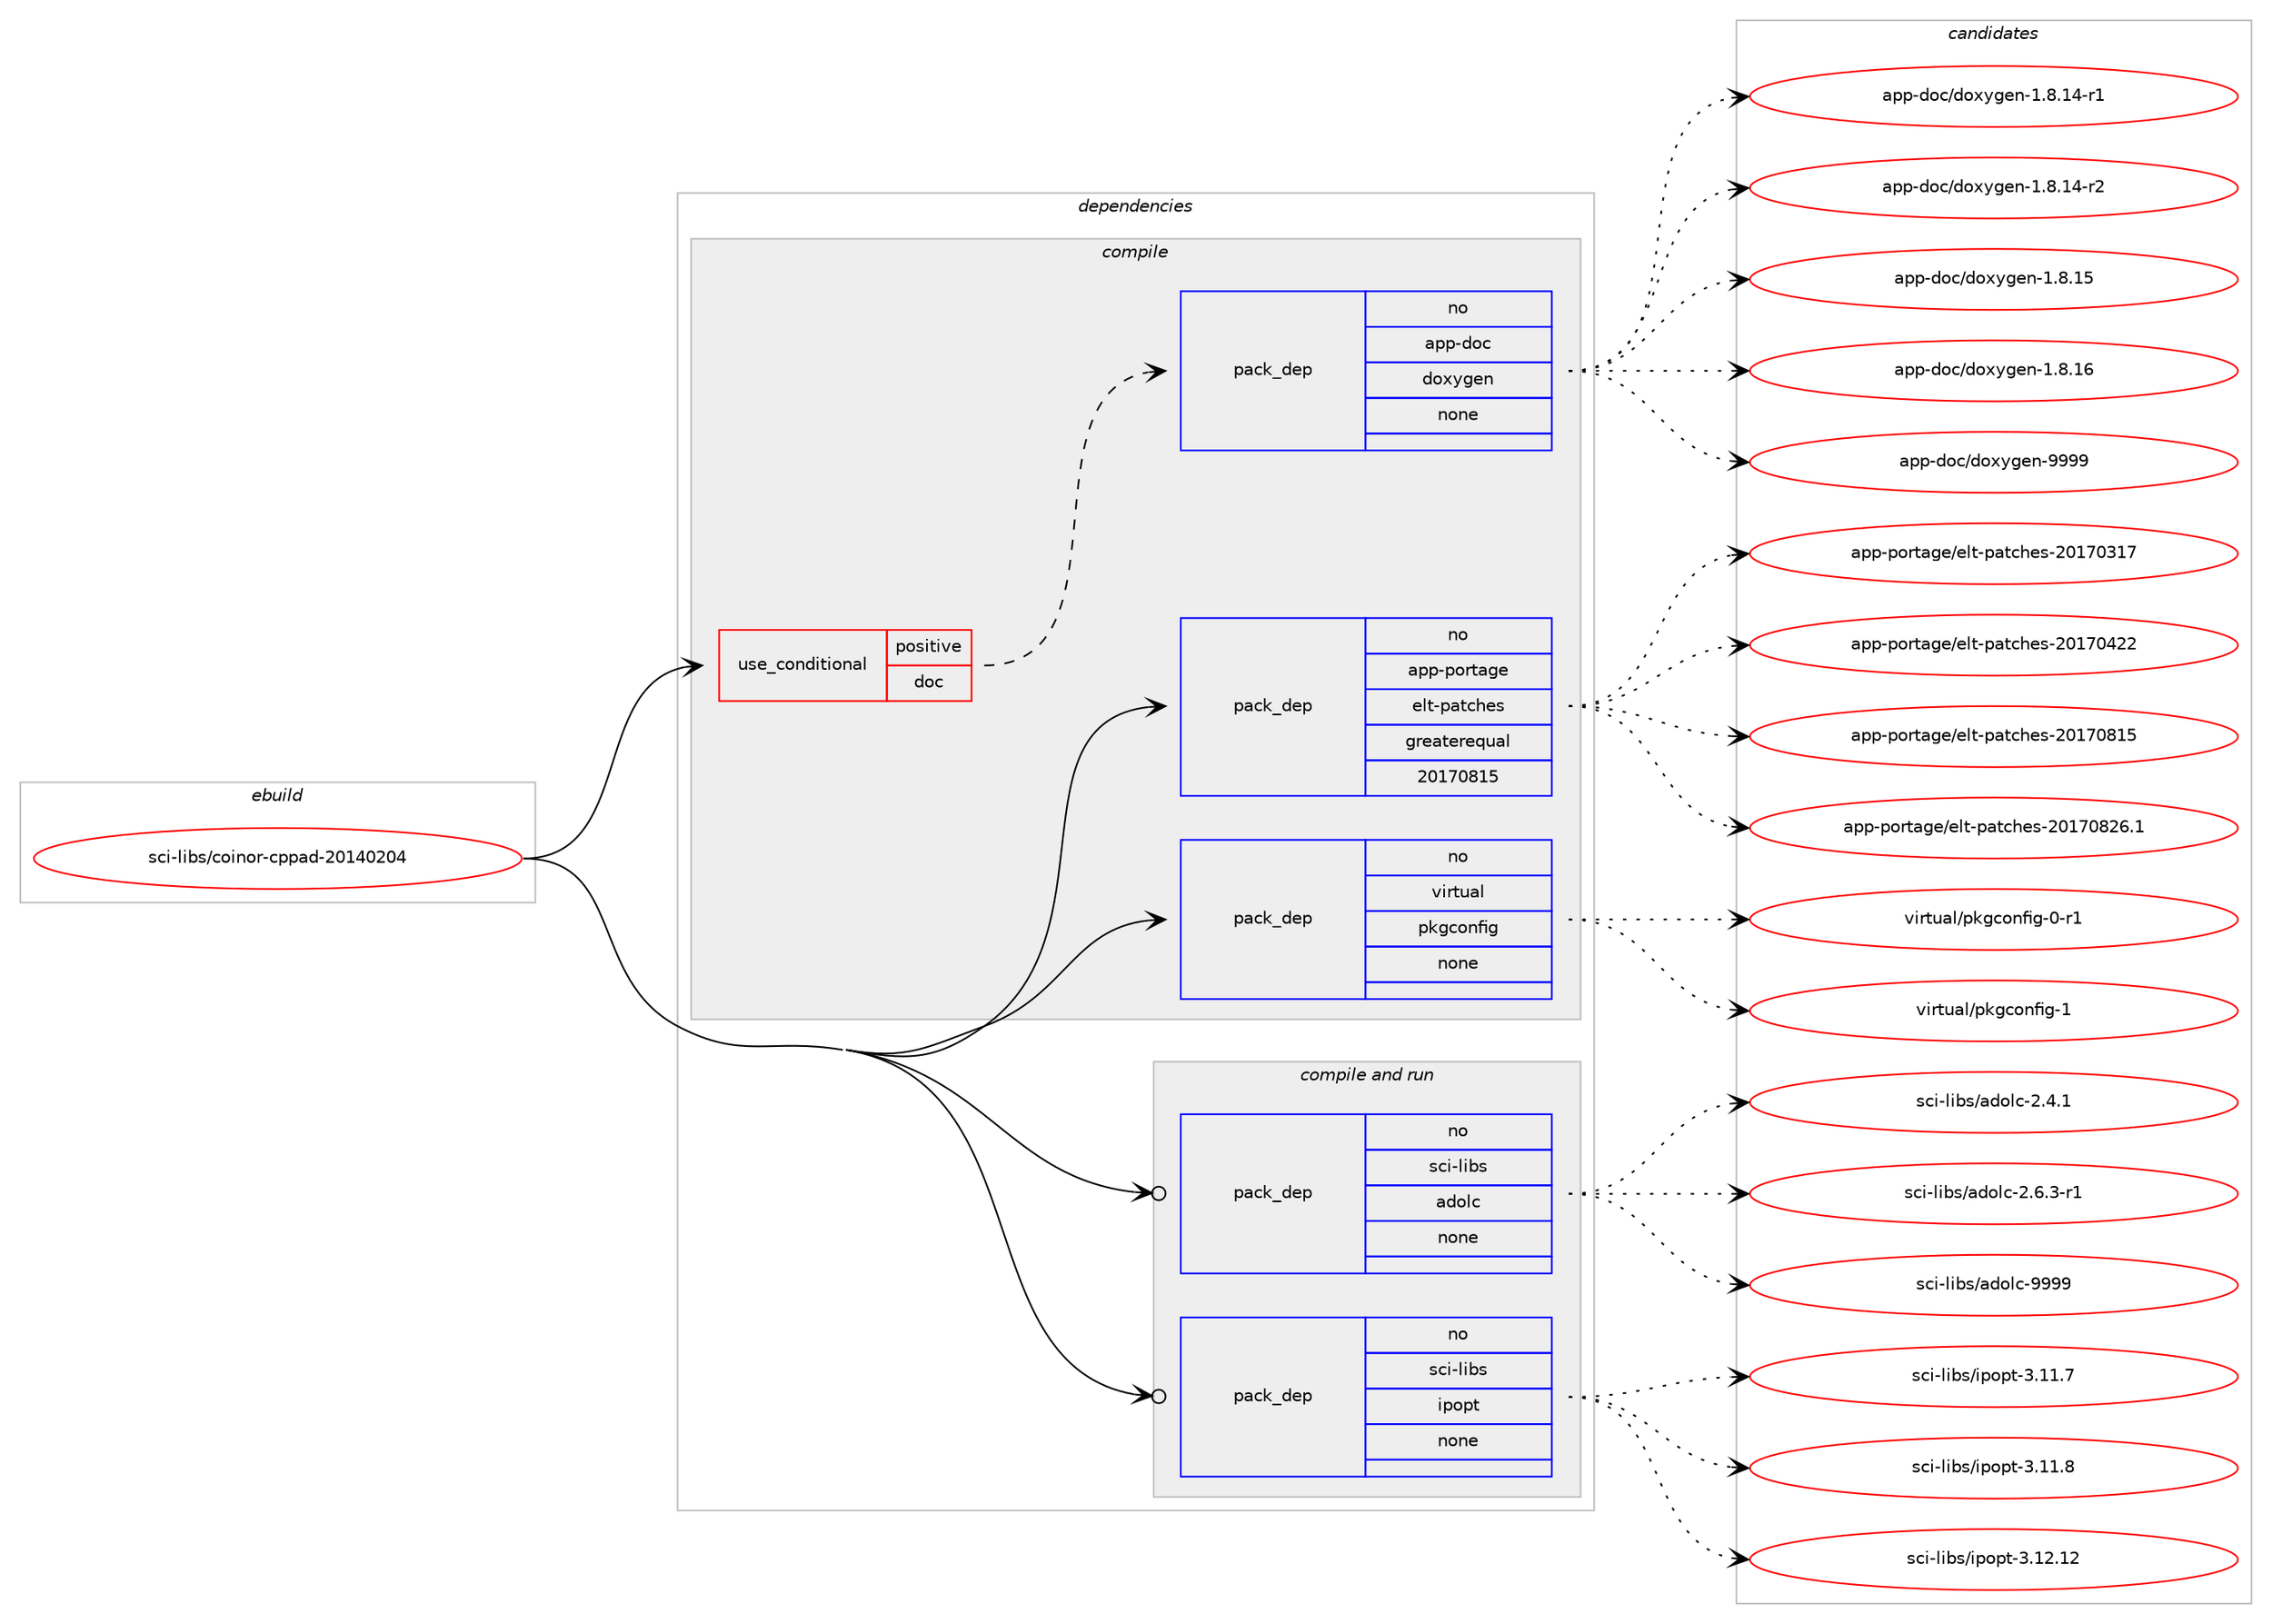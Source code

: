 digraph prolog {

# *************
# Graph options
# *************

newrank=true;
concentrate=true;
compound=true;
graph [rankdir=LR,fontname=Helvetica,fontsize=10,ranksep=1.5];#, ranksep=2.5, nodesep=0.2];
edge  [arrowhead=vee];
node  [fontname=Helvetica,fontsize=10];

# **********
# The ebuild
# **********

subgraph cluster_leftcol {
color=gray;
rank=same;
label=<<i>ebuild</i>>;
id [label="sci-libs/coinor-cppad-20140204", color=red, width=4, href="../sci-libs/coinor-cppad-20140204.svg"];
}

# ****************
# The dependencies
# ****************

subgraph cluster_midcol {
color=gray;
label=<<i>dependencies</i>>;
subgraph cluster_compile {
fillcolor="#eeeeee";
style=filled;
label=<<i>compile</i>>;
subgraph cond207812 {
dependency856274 [label=<<TABLE BORDER="0" CELLBORDER="1" CELLSPACING="0" CELLPADDING="4"><TR><TD ROWSPAN="3" CELLPADDING="10">use_conditional</TD></TR><TR><TD>positive</TD></TR><TR><TD>doc</TD></TR></TABLE>>, shape=none, color=red];
subgraph pack633346 {
dependency856275 [label=<<TABLE BORDER="0" CELLBORDER="1" CELLSPACING="0" CELLPADDING="4" WIDTH="220"><TR><TD ROWSPAN="6" CELLPADDING="30">pack_dep</TD></TR><TR><TD WIDTH="110">no</TD></TR><TR><TD>app-doc</TD></TR><TR><TD>doxygen</TD></TR><TR><TD>none</TD></TR><TR><TD></TD></TR></TABLE>>, shape=none, color=blue];
}
dependency856274:e -> dependency856275:w [weight=20,style="dashed",arrowhead="vee"];
}
id:e -> dependency856274:w [weight=20,style="solid",arrowhead="vee"];
subgraph pack633347 {
dependency856276 [label=<<TABLE BORDER="0" CELLBORDER="1" CELLSPACING="0" CELLPADDING="4" WIDTH="220"><TR><TD ROWSPAN="6" CELLPADDING="30">pack_dep</TD></TR><TR><TD WIDTH="110">no</TD></TR><TR><TD>app-portage</TD></TR><TR><TD>elt-patches</TD></TR><TR><TD>greaterequal</TD></TR><TR><TD>20170815</TD></TR></TABLE>>, shape=none, color=blue];
}
id:e -> dependency856276:w [weight=20,style="solid",arrowhead="vee"];
subgraph pack633348 {
dependency856277 [label=<<TABLE BORDER="0" CELLBORDER="1" CELLSPACING="0" CELLPADDING="4" WIDTH="220"><TR><TD ROWSPAN="6" CELLPADDING="30">pack_dep</TD></TR><TR><TD WIDTH="110">no</TD></TR><TR><TD>virtual</TD></TR><TR><TD>pkgconfig</TD></TR><TR><TD>none</TD></TR><TR><TD></TD></TR></TABLE>>, shape=none, color=blue];
}
id:e -> dependency856277:w [weight=20,style="solid",arrowhead="vee"];
}
subgraph cluster_compileandrun {
fillcolor="#eeeeee";
style=filled;
label=<<i>compile and run</i>>;
subgraph pack633349 {
dependency856278 [label=<<TABLE BORDER="0" CELLBORDER="1" CELLSPACING="0" CELLPADDING="4" WIDTH="220"><TR><TD ROWSPAN="6" CELLPADDING="30">pack_dep</TD></TR><TR><TD WIDTH="110">no</TD></TR><TR><TD>sci-libs</TD></TR><TR><TD>adolc</TD></TR><TR><TD>none</TD></TR><TR><TD></TD></TR></TABLE>>, shape=none, color=blue];
}
id:e -> dependency856278:w [weight=20,style="solid",arrowhead="odotvee"];
subgraph pack633350 {
dependency856279 [label=<<TABLE BORDER="0" CELLBORDER="1" CELLSPACING="0" CELLPADDING="4" WIDTH="220"><TR><TD ROWSPAN="6" CELLPADDING="30">pack_dep</TD></TR><TR><TD WIDTH="110">no</TD></TR><TR><TD>sci-libs</TD></TR><TR><TD>ipopt</TD></TR><TR><TD>none</TD></TR><TR><TD></TD></TR></TABLE>>, shape=none, color=blue];
}
id:e -> dependency856279:w [weight=20,style="solid",arrowhead="odotvee"];
}
subgraph cluster_run {
fillcolor="#eeeeee";
style=filled;
label=<<i>run</i>>;
}
}

# **************
# The candidates
# **************

subgraph cluster_choices {
rank=same;
color=gray;
label=<<i>candidates</i>>;

subgraph choice633346 {
color=black;
nodesep=1;
choice97112112451001119947100111120121103101110454946564649524511449 [label="app-doc/doxygen-1.8.14-r1", color=red, width=4,href="../app-doc/doxygen-1.8.14-r1.svg"];
choice97112112451001119947100111120121103101110454946564649524511450 [label="app-doc/doxygen-1.8.14-r2", color=red, width=4,href="../app-doc/doxygen-1.8.14-r2.svg"];
choice9711211245100111994710011112012110310111045494656464953 [label="app-doc/doxygen-1.8.15", color=red, width=4,href="../app-doc/doxygen-1.8.15.svg"];
choice9711211245100111994710011112012110310111045494656464954 [label="app-doc/doxygen-1.8.16", color=red, width=4,href="../app-doc/doxygen-1.8.16.svg"];
choice971121124510011199471001111201211031011104557575757 [label="app-doc/doxygen-9999", color=red, width=4,href="../app-doc/doxygen-9999.svg"];
dependency856275:e -> choice97112112451001119947100111120121103101110454946564649524511449:w [style=dotted,weight="100"];
dependency856275:e -> choice97112112451001119947100111120121103101110454946564649524511450:w [style=dotted,weight="100"];
dependency856275:e -> choice9711211245100111994710011112012110310111045494656464953:w [style=dotted,weight="100"];
dependency856275:e -> choice9711211245100111994710011112012110310111045494656464954:w [style=dotted,weight="100"];
dependency856275:e -> choice971121124510011199471001111201211031011104557575757:w [style=dotted,weight="100"];
}
subgraph choice633347 {
color=black;
nodesep=1;
choice97112112451121111141169710310147101108116451129711699104101115455048495548514955 [label="app-portage/elt-patches-20170317", color=red, width=4,href="../app-portage/elt-patches-20170317.svg"];
choice97112112451121111141169710310147101108116451129711699104101115455048495548525050 [label="app-portage/elt-patches-20170422", color=red, width=4,href="../app-portage/elt-patches-20170422.svg"];
choice97112112451121111141169710310147101108116451129711699104101115455048495548564953 [label="app-portage/elt-patches-20170815", color=red, width=4,href="../app-portage/elt-patches-20170815.svg"];
choice971121124511211111411697103101471011081164511297116991041011154550484955485650544649 [label="app-portage/elt-patches-20170826.1", color=red, width=4,href="../app-portage/elt-patches-20170826.1.svg"];
dependency856276:e -> choice97112112451121111141169710310147101108116451129711699104101115455048495548514955:w [style=dotted,weight="100"];
dependency856276:e -> choice97112112451121111141169710310147101108116451129711699104101115455048495548525050:w [style=dotted,weight="100"];
dependency856276:e -> choice97112112451121111141169710310147101108116451129711699104101115455048495548564953:w [style=dotted,weight="100"];
dependency856276:e -> choice971121124511211111411697103101471011081164511297116991041011154550484955485650544649:w [style=dotted,weight="100"];
}
subgraph choice633348 {
color=black;
nodesep=1;
choice11810511411611797108471121071039911111010210510345484511449 [label="virtual/pkgconfig-0-r1", color=red, width=4,href="../virtual/pkgconfig-0-r1.svg"];
choice1181051141161179710847112107103991111101021051034549 [label="virtual/pkgconfig-1", color=red, width=4,href="../virtual/pkgconfig-1.svg"];
dependency856277:e -> choice11810511411611797108471121071039911111010210510345484511449:w [style=dotted,weight="100"];
dependency856277:e -> choice1181051141161179710847112107103991111101021051034549:w [style=dotted,weight="100"];
}
subgraph choice633349 {
color=black;
nodesep=1;
choice115991054510810598115479710011110899455046524649 [label="sci-libs/adolc-2.4.1", color=red, width=4,href="../sci-libs/adolc-2.4.1.svg"];
choice1159910545108105981154797100111108994550465446514511449 [label="sci-libs/adolc-2.6.3-r1", color=red, width=4,href="../sci-libs/adolc-2.6.3-r1.svg"];
choice1159910545108105981154797100111108994557575757 [label="sci-libs/adolc-9999", color=red, width=4,href="../sci-libs/adolc-9999.svg"];
dependency856278:e -> choice115991054510810598115479710011110899455046524649:w [style=dotted,weight="100"];
dependency856278:e -> choice1159910545108105981154797100111108994550465446514511449:w [style=dotted,weight="100"];
dependency856278:e -> choice1159910545108105981154797100111108994557575757:w [style=dotted,weight="100"];
}
subgraph choice633350 {
color=black;
nodesep=1;
choice1159910545108105981154710511211111211645514649494655 [label="sci-libs/ipopt-3.11.7", color=red, width=4,href="../sci-libs/ipopt-3.11.7.svg"];
choice1159910545108105981154710511211111211645514649494656 [label="sci-libs/ipopt-3.11.8", color=red, width=4,href="../sci-libs/ipopt-3.11.8.svg"];
choice115991054510810598115471051121111121164551464950464950 [label="sci-libs/ipopt-3.12.12", color=red, width=4,href="../sci-libs/ipopt-3.12.12.svg"];
dependency856279:e -> choice1159910545108105981154710511211111211645514649494655:w [style=dotted,weight="100"];
dependency856279:e -> choice1159910545108105981154710511211111211645514649494656:w [style=dotted,weight="100"];
dependency856279:e -> choice115991054510810598115471051121111121164551464950464950:w [style=dotted,weight="100"];
}
}

}
